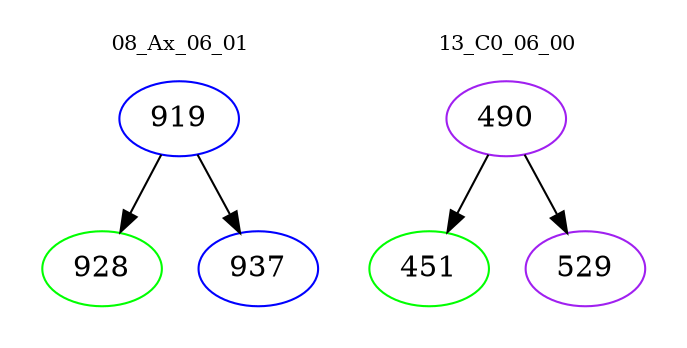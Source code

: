 digraph{
subgraph cluster_0 {
color = white
label = "08_Ax_06_01";
fontsize=10;
T0_919 [label="919", color="blue"]
T0_919 -> T0_928 [color="black"]
T0_928 [label="928", color="green"]
T0_919 -> T0_937 [color="black"]
T0_937 [label="937", color="blue"]
}
subgraph cluster_1 {
color = white
label = "13_C0_06_00";
fontsize=10;
T1_490 [label="490", color="purple"]
T1_490 -> T1_451 [color="black"]
T1_451 [label="451", color="green"]
T1_490 -> T1_529 [color="black"]
T1_529 [label="529", color="purple"]
}
}
